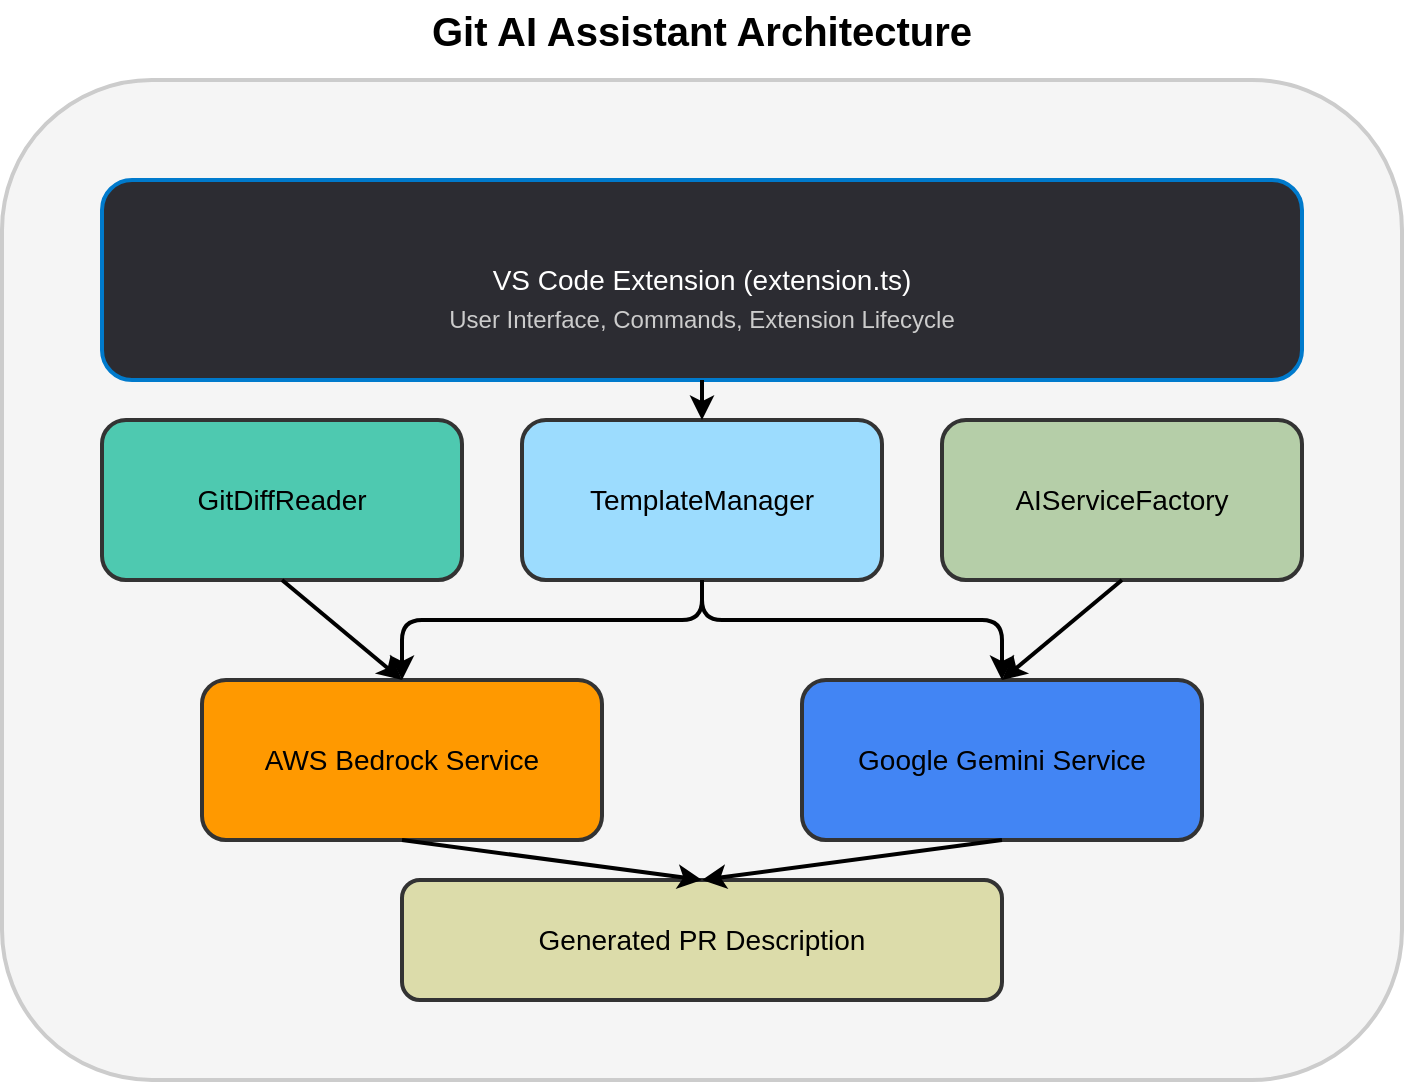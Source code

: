 <mxfile version="15.5.0" type="device">
  <diagram id="architecture-overview" name="Architecture Overview">
    <mxGraphModel dx="1298" dy="834" grid="1" gridSize="10" guides="1" tooltips="1" connect="1" arrows="1" fold="1" page="1" pageScale="1" pageWidth="850" pageHeight="1100" math="0" shadow="0">
      <root>
        <mxCell id="0" />
        <mxCell id="1" parent="0" />
        <!-- Main background -->
        <mxCell id="2" value="" style="rounded=1;whiteSpace=wrap;html=1;fillColor=#F5F5F5;strokeColor=#CCCCCC;strokeWidth=2;" vertex="1" parent="1">
          <mxGeometry x="50" y="50" width="700" height="500" as="geometry" />
        </mxCell>
        <mxCell id="3" value="Git AI Assistant Architecture" style="text;html=1;strokeColor=none;fillColor=none;align=center;verticalAlign=middle;whiteSpace=wrap;rounded=0;fontSize=20;fontStyle=1;" vertex="1" parent="1">
          <mxGeometry x="250" y="10" width="300" height="30" as="geometry" />
        </mxCell>
        
        <!-- VS Code Extension -->
        <mxCell id="4" value="VS Code Extension (extension.ts)" style="rounded=1;whiteSpace=wrap;html=1;fillColor=#2C2C32;strokeColor=#007ACC;strokeWidth=2;fontColor=#FFFFFF;fontSize=14;align=center;" vertex="1" parent="1">
          <mxGeometry x="100" y="100" width="600" height="100" as="geometry" />
        </mxCell>
        <mxCell id="5" value="User Interface, Commands, Extension Lifecycle" style="text;html=1;strokeColor=none;fillColor=none;align=center;verticalAlign=middle;whiteSpace=wrap;rounded=0;fontSize=12;fontColor=#CCCCCC;" vertex="1" parent="1">
          <mxGeometry x="200" y="160" width="400" height="20" as="geometry" />
        </mxCell>
        
        <!-- Core Components -->
        <mxCell id="6" value="GitDiffReader" style="rounded=1;whiteSpace=wrap;html=1;fillColor=#4EC9B0;strokeColor=#333333;strokeWidth=2;fontSize=14;" vertex="1" parent="1">
          <mxGeometry x="100" y="220" width="180" height="80" as="geometry" />
        </mxCell>
        
        <mxCell id="7" value="TemplateManager" style="rounded=1;whiteSpace=wrap;html=1;fillColor=#9CDCFE;strokeColor=#333333;strokeWidth=2;fontSize=14;" vertex="1" parent="1">
          <mxGeometry x="310" y="220" width="180" height="80" as="geometry" />
        </mxCell>
        
        <mxCell id="8" value="AIServiceFactory" style="rounded=1;whiteSpace=wrap;html=1;fillColor=#B5CEA8;strokeColor=#333333;strokeWidth=2;fontSize=14;" vertex="1" parent="1">
          <mxGeometry x="520" y="220" width="180" height="80" as="geometry" />
        </mxCell>
        
        <!-- AI Services -->
        <mxCell id="9" value="AWS Bedrock Service" style="rounded=1;whiteSpace=wrap;html=1;fillColor=#FF9900;strokeColor=#333333;strokeWidth=2;fontSize=14;" vertex="1" parent="1">
          <mxGeometry x="150" y="350" width="200" height="80" as="geometry" />
        </mxCell>
        
        <mxCell id="10" value="Google Gemini Service" style="rounded=1;whiteSpace=wrap;html=1;fillColor=#4285F4;strokeColor=#333333;strokeWidth=2;fontSize=14;" vertex="1" parent="1">
          <mxGeometry x="450" y="350" width="200" height="80" as="geometry" />
        </mxCell>
        
        <!-- Output -->
        <mxCell id="11" value="Generated PR Description" style="rounded=1;whiteSpace=wrap;html=1;fillColor=#DCDCAA;strokeColor=#333333;strokeWidth=2;fontSize=14;" vertex="1" parent="1">
          <mxGeometry x="250" y="450" width="300" height="60" as="geometry" />
        </mxCell>
        
        <!-- Arrows -->
        <mxCell id="12" value="" style="endArrow=classic;html=1;strokeWidth=2;exitX=0.5;exitY=1;exitDx=0;exitDy=0;entryX=0.5;entryY=0;entryDx=0;entryDy=0;" edge="1" parent="1" source="4" target="7">
          <mxGeometry width="50" height="50" relative="1" as="geometry">
            <mxPoint x="400" y="210" as="sourcePoint" />
            <mxPoint x="450" y="160" as="targetPoint" />
          </mxGeometry>
        </mxCell>
        
        <mxCell id="13" value="" style="endArrow=classic;html=1;strokeWidth=2;exitX=0.5;exitY=1;exitDx=0;exitDy=0;entryX=0.5;entryY=0;entryDx=0;entryDy=0;" edge="1" parent="1" source="6" target="9">
          <mxGeometry width="50" height="50" relative="1" as="geometry">
            <mxPoint x="190" y="310" as="sourcePoint" />
            <mxPoint x="240" y="260" as="targetPoint" />
          </mxGeometry>
        </mxCell>
        
        <mxCell id="14" value="" style="endArrow=classic;html=1;strokeWidth=2;exitX=0.5;exitY=1;exitDx=0;exitDy=0;entryX=0.5;entryY=0;entryDx=0;entryDy=0;" edge="1" parent="1" source="7" target="9">
          <mxGeometry width="50" height="50" relative="1" as="geometry">
            <mxPoint x="400" y="310" as="sourcePoint" />
            <mxPoint x="250" y="350" as="targetPoint" />
            <Array as="points">
              <mxPoint x="400" y="320" />
              <mxPoint x="250" y="320" />
            </Array>
          </mxGeometry>
        </mxCell>
        
        <mxCell id="15" value="" style="endArrow=classic;html=1;strokeWidth=2;exitX=0.5;exitY=1;exitDx=0;exitDy=0;entryX=0.5;entryY=0;entryDx=0;entryDy=0;" edge="1" parent="1" source="7" target="10">
          <mxGeometry width="50" height="50" relative="1" as="geometry">
            <mxPoint x="400" y="310" as="sourcePoint" />
            <mxPoint x="550" y="350" as="targetPoint" />
            <Array as="points">
              <mxPoint x="400" y="320" />
              <mxPoint x="550" y="320" />
            </Array>
          </mxGeometry>
        </mxCell>
        
        <mxCell id="16" value="" style="endArrow=classic;html=1;strokeWidth=2;exitX=0.5;exitY=1;exitDx=0;exitDy=0;entryX=0.5;entryY=0;entryDx=0;entryDy=0;" edge="1" parent="1" source="8" target="10">
          <mxGeometry width="50" height="50" relative="1" as="geometry">
            <mxPoint x="610" y="310" as="sourcePoint" />
            <mxPoint x="550" y="350" as="targetPoint" />
          </mxGeometry>
        </mxCell>
        
        <mxCell id="17" value="" style="endArrow=classic;html=1;strokeWidth=2;exitX=0.5;exitY=1;exitDx=0;exitDy=0;entryX=0.5;entryY=0;entryDx=0;entryDy=0;" edge="1" parent="1" source="9" target="11">
          <mxGeometry width="50" height="50" relative="1" as="geometry">
            <mxPoint x="250" y="440" as="sourcePoint" />
            <mxPoint x="400" y="450" as="targetPoint" />
          </mxGeometry>
        </mxCell>
        
        <mxCell id="18" value="" style="endArrow=classic;html=1;strokeWidth=2;exitX=0.5;exitY=1;exitDx=0;exitDy=0;entryX=0.5;entryY=0;entryDx=0;entryDy=0;" edge="1" parent="1" source="10" target="11">
          <mxGeometry width="50" height="50" relative="1" as="geometry">
            <mxPoint x="550" y="440" as="sourcePoint" />
            <mxPoint x="400" y="450" as="targetPoint" />
          </mxGeometry>
        </mxCell>
      </root>
    </mxGraphModel>
  </diagram>
</mxfile> 